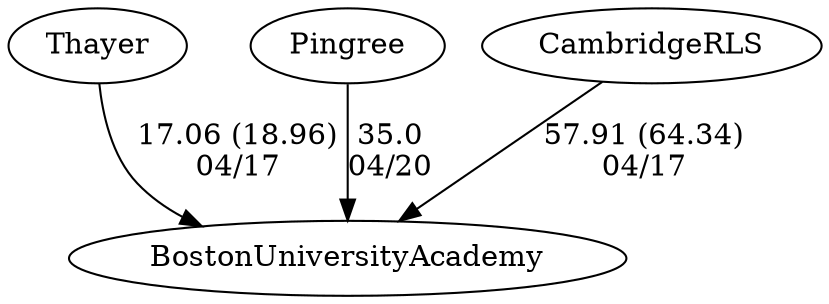 digraph boys1foursBostonUniversityAcademy {Thayer [URL="boys1foursBostonUniversityAcademyThayer.html"];BostonUniversityAcademy [URL="boys1foursBostonUniversityAcademyBostonUniversityAcademy.html"];Pingree [URL="boys1foursBostonUniversityAcademyPingree.html"];CambridgeRLS [URL="boys1foursBostonUniversityAcademyCambridgeRLS.html"];Pingree -> BostonUniversityAcademy[label="35.0
04/20", weight="65", tooltip="NEIRA Boys Fours,Pingree School, Boston University Academy			
Distance: 1500 meters
None", URL="https://www.row2k.com/results/resultspage.cfm?UID=23CC2067AD3F4FF2DCAAB53A534BC81E&cat=1", random="random"]; 
CambridgeRLS -> BostonUniversityAcademy[label="57.91 (64.34)
04/17", weight="43", tooltip="NEIRA Boys Fours,CRLS vs Thayer Academy, BU Academy			
Distance: 1350 Conditions: Cross headwind for first 2/3 of race, mellowing out in the last 1/3. Comments: Thanks to BU Academy for joining, and thanks to Thayer for making the trip. Excellent effort from all crews.
None", URL="https://www.row2k.com/results/resultspage.cfm?UID=5AC13C0A039EE6AFC8E97E47C247F44E&cat=1", random="random"]; 
Thayer -> BostonUniversityAcademy[label="17.06 (18.96)
04/17", weight="83", tooltip="NEIRA Boys Fours,CRLS vs Thayer Academy, BU Academy			
Distance: 1350 Conditions: Cross headwind for first 2/3 of race, mellowing out in the last 1/3. Comments: Thanks to BU Academy for joining, and thanks to Thayer for making the trip. Excellent effort from all crews.
None", URL="https://www.row2k.com/results/resultspage.cfm?UID=5AC13C0A039EE6AFC8E97E47C247F44E&cat=1", random="random"]}